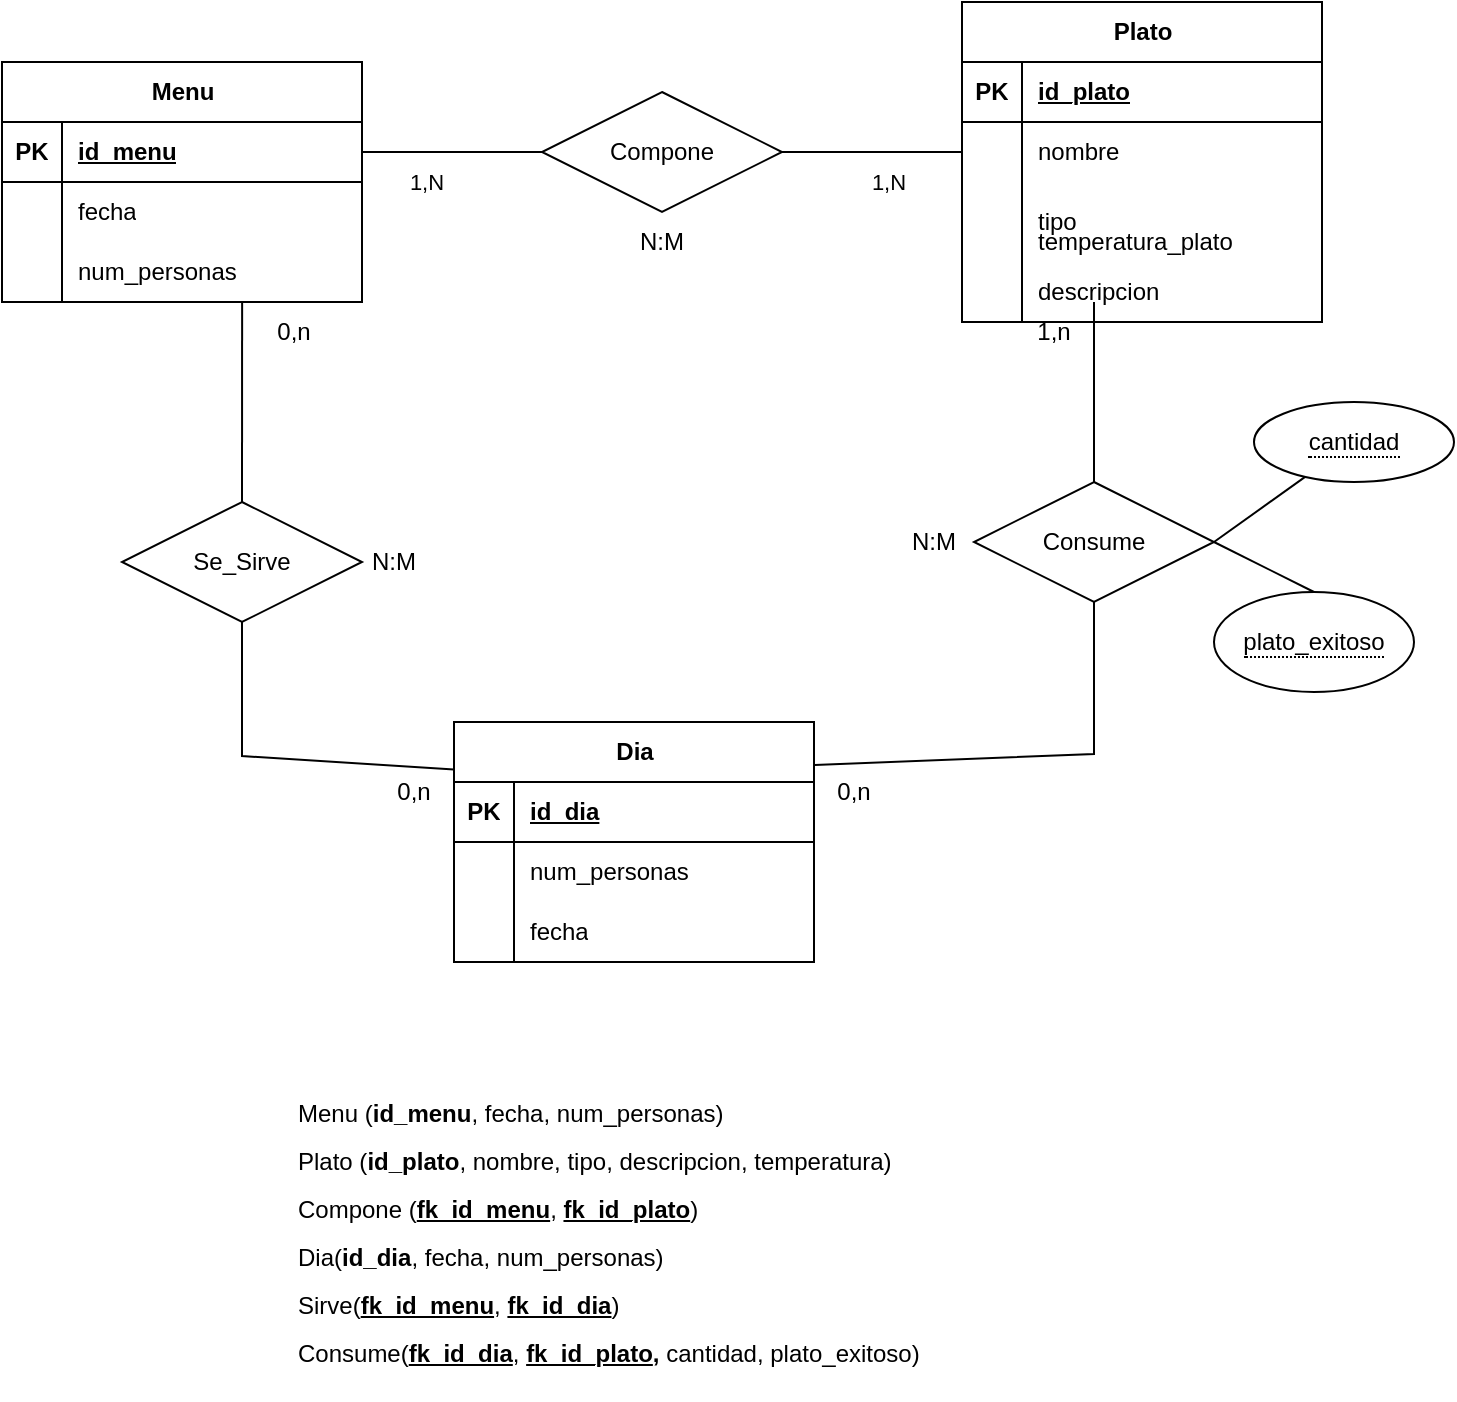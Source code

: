 <mxfile version="22.0.6" type="github">
  <diagram name="Página-1" id="oSshZ5akowNSFTycrYSH">
    <mxGraphModel dx="1486" dy="716" grid="1" gridSize="10" guides="1" tooltips="1" connect="1" arrows="1" fold="1" page="1" pageScale="1" pageWidth="827" pageHeight="1169" math="0" shadow="0">
      <root>
        <mxCell id="0" />
        <mxCell id="1" parent="0" />
        <mxCell id="Z6DmoLf8ZXxGUTIYPe1--1" value="Menu" style="shape=table;startSize=30;container=1;collapsible=1;childLayout=tableLayout;fixedRows=1;rowLines=0;fontStyle=1;align=center;resizeLast=1;html=1;" parent="1" vertex="1">
          <mxGeometry x="84" y="190" width="180" height="120" as="geometry" />
        </mxCell>
        <mxCell id="Z6DmoLf8ZXxGUTIYPe1--2" value="" style="shape=tableRow;horizontal=0;startSize=0;swimlaneHead=0;swimlaneBody=0;fillColor=none;collapsible=0;dropTarget=0;points=[[0,0.5],[1,0.5]];portConstraint=eastwest;top=0;left=0;right=0;bottom=1;" parent="Z6DmoLf8ZXxGUTIYPe1--1" vertex="1">
          <mxGeometry y="30" width="180" height="30" as="geometry" />
        </mxCell>
        <mxCell id="Z6DmoLf8ZXxGUTIYPe1--3" value="PK" style="shape=partialRectangle;connectable=0;fillColor=none;top=0;left=0;bottom=0;right=0;fontStyle=1;overflow=hidden;whiteSpace=wrap;html=1;" parent="Z6DmoLf8ZXxGUTIYPe1--2" vertex="1">
          <mxGeometry width="30" height="30" as="geometry">
            <mxRectangle width="30" height="30" as="alternateBounds" />
          </mxGeometry>
        </mxCell>
        <mxCell id="Z6DmoLf8ZXxGUTIYPe1--4" value="id_menu" style="shape=partialRectangle;connectable=0;fillColor=none;top=0;left=0;bottom=0;right=0;align=left;spacingLeft=6;fontStyle=5;overflow=hidden;whiteSpace=wrap;html=1;" parent="Z6DmoLf8ZXxGUTIYPe1--2" vertex="1">
          <mxGeometry x="30" width="150" height="30" as="geometry">
            <mxRectangle width="150" height="30" as="alternateBounds" />
          </mxGeometry>
        </mxCell>
        <mxCell id="Z6DmoLf8ZXxGUTIYPe1--5" value="" style="shape=tableRow;horizontal=0;startSize=0;swimlaneHead=0;swimlaneBody=0;fillColor=none;collapsible=0;dropTarget=0;points=[[0,0.5],[1,0.5]];portConstraint=eastwest;top=0;left=0;right=0;bottom=0;" parent="Z6DmoLf8ZXxGUTIYPe1--1" vertex="1">
          <mxGeometry y="60" width="180" height="30" as="geometry" />
        </mxCell>
        <mxCell id="Z6DmoLf8ZXxGUTIYPe1--6" value="" style="shape=partialRectangle;connectable=0;fillColor=none;top=0;left=0;bottom=0;right=0;editable=1;overflow=hidden;whiteSpace=wrap;html=1;" parent="Z6DmoLf8ZXxGUTIYPe1--5" vertex="1">
          <mxGeometry width="30" height="30" as="geometry">
            <mxRectangle width="30" height="30" as="alternateBounds" />
          </mxGeometry>
        </mxCell>
        <mxCell id="Z6DmoLf8ZXxGUTIYPe1--7" value="fecha" style="shape=partialRectangle;connectable=0;fillColor=none;top=0;left=0;bottom=0;right=0;align=left;spacingLeft=6;overflow=hidden;whiteSpace=wrap;html=1;" parent="Z6DmoLf8ZXxGUTIYPe1--5" vertex="1">
          <mxGeometry x="30" width="150" height="30" as="geometry">
            <mxRectangle width="150" height="30" as="alternateBounds" />
          </mxGeometry>
        </mxCell>
        <mxCell id="Z6DmoLf8ZXxGUTIYPe1--8" value="" style="shape=tableRow;horizontal=0;startSize=0;swimlaneHead=0;swimlaneBody=0;fillColor=none;collapsible=0;dropTarget=0;points=[[0,0.5],[1,0.5]];portConstraint=eastwest;top=0;left=0;right=0;bottom=0;" parent="Z6DmoLf8ZXxGUTIYPe1--1" vertex="1">
          <mxGeometry y="90" width="180" height="30" as="geometry" />
        </mxCell>
        <mxCell id="Z6DmoLf8ZXxGUTIYPe1--9" value="" style="shape=partialRectangle;connectable=0;fillColor=none;top=0;left=0;bottom=0;right=0;editable=1;overflow=hidden;whiteSpace=wrap;html=1;" parent="Z6DmoLf8ZXxGUTIYPe1--8" vertex="1">
          <mxGeometry width="30" height="30" as="geometry">
            <mxRectangle width="30" height="30" as="alternateBounds" />
          </mxGeometry>
        </mxCell>
        <mxCell id="Z6DmoLf8ZXxGUTIYPe1--10" value="num_personas" style="shape=partialRectangle;connectable=0;fillColor=none;top=0;left=0;bottom=0;right=0;align=left;spacingLeft=6;overflow=hidden;whiteSpace=wrap;html=1;" parent="Z6DmoLf8ZXxGUTIYPe1--8" vertex="1">
          <mxGeometry x="30" width="150" height="30" as="geometry">
            <mxRectangle width="150" height="30" as="alternateBounds" />
          </mxGeometry>
        </mxCell>
        <mxCell id="Z6DmoLf8ZXxGUTIYPe1--14" value="Plato" style="shape=table;startSize=30;container=1;collapsible=1;childLayout=tableLayout;fixedRows=1;rowLines=0;fontStyle=1;align=center;resizeLast=1;html=1;" parent="1" vertex="1">
          <mxGeometry x="564" y="160" width="180" height="160" as="geometry" />
        </mxCell>
        <mxCell id="Z6DmoLf8ZXxGUTIYPe1--15" value="" style="shape=tableRow;horizontal=0;startSize=0;swimlaneHead=0;swimlaneBody=0;fillColor=none;collapsible=0;dropTarget=0;points=[[0,0.5],[1,0.5]];portConstraint=eastwest;top=0;left=0;right=0;bottom=1;" parent="Z6DmoLf8ZXxGUTIYPe1--14" vertex="1">
          <mxGeometry y="30" width="180" height="30" as="geometry" />
        </mxCell>
        <mxCell id="Z6DmoLf8ZXxGUTIYPe1--16" value="PK" style="shape=partialRectangle;connectable=0;fillColor=none;top=0;left=0;bottom=0;right=0;fontStyle=1;overflow=hidden;whiteSpace=wrap;html=1;" parent="Z6DmoLf8ZXxGUTIYPe1--15" vertex="1">
          <mxGeometry width="30" height="30" as="geometry">
            <mxRectangle width="30" height="30" as="alternateBounds" />
          </mxGeometry>
        </mxCell>
        <mxCell id="Z6DmoLf8ZXxGUTIYPe1--17" value="id_plato" style="shape=partialRectangle;connectable=0;fillColor=none;top=0;left=0;bottom=0;right=0;align=left;spacingLeft=6;fontStyle=5;overflow=hidden;whiteSpace=wrap;html=1;" parent="Z6DmoLf8ZXxGUTIYPe1--15" vertex="1">
          <mxGeometry x="30" width="150" height="30" as="geometry">
            <mxRectangle width="150" height="30" as="alternateBounds" />
          </mxGeometry>
        </mxCell>
        <mxCell id="Z6DmoLf8ZXxGUTIYPe1--18" value="" style="shape=tableRow;horizontal=0;startSize=0;swimlaneHead=0;swimlaneBody=0;fillColor=none;collapsible=0;dropTarget=0;points=[[0,0.5],[1,0.5]];portConstraint=eastwest;top=0;left=0;right=0;bottom=0;" parent="Z6DmoLf8ZXxGUTIYPe1--14" vertex="1">
          <mxGeometry y="60" width="180" height="30" as="geometry" />
        </mxCell>
        <mxCell id="Z6DmoLf8ZXxGUTIYPe1--19" value="" style="shape=partialRectangle;connectable=0;fillColor=none;top=0;left=0;bottom=0;right=0;editable=1;overflow=hidden;whiteSpace=wrap;html=1;" parent="Z6DmoLf8ZXxGUTIYPe1--18" vertex="1">
          <mxGeometry width="30" height="30" as="geometry">
            <mxRectangle width="30" height="30" as="alternateBounds" />
          </mxGeometry>
        </mxCell>
        <mxCell id="Z6DmoLf8ZXxGUTIYPe1--20" value="nombre" style="shape=partialRectangle;connectable=0;fillColor=none;top=0;left=0;bottom=0;right=0;align=left;spacingLeft=6;overflow=hidden;whiteSpace=wrap;html=1;" parent="Z6DmoLf8ZXxGUTIYPe1--18" vertex="1">
          <mxGeometry x="30" width="150" height="30" as="geometry">
            <mxRectangle width="150" height="30" as="alternateBounds" />
          </mxGeometry>
        </mxCell>
        <mxCell id="Z6DmoLf8ZXxGUTIYPe1--21" value="" style="shape=tableRow;horizontal=0;startSize=0;swimlaneHead=0;swimlaneBody=0;fillColor=none;collapsible=0;dropTarget=0;points=[[0,0.5],[1,0.5]];portConstraint=eastwest;top=0;left=0;right=0;bottom=0;" parent="Z6DmoLf8ZXxGUTIYPe1--14" vertex="1">
          <mxGeometry y="90" width="180" height="40" as="geometry" />
        </mxCell>
        <mxCell id="Z6DmoLf8ZXxGUTIYPe1--22" value="" style="shape=partialRectangle;connectable=0;fillColor=none;top=0;left=0;bottom=0;right=0;editable=1;overflow=hidden;whiteSpace=wrap;html=1;" parent="Z6DmoLf8ZXxGUTIYPe1--21" vertex="1">
          <mxGeometry width="30" height="40" as="geometry">
            <mxRectangle width="30" height="40" as="alternateBounds" />
          </mxGeometry>
        </mxCell>
        <mxCell id="Z6DmoLf8ZXxGUTIYPe1--23" value="tipo" style="shape=partialRectangle;connectable=0;fillColor=none;top=0;left=0;bottom=0;right=0;align=left;spacingLeft=6;overflow=hidden;whiteSpace=wrap;html=1;" parent="Z6DmoLf8ZXxGUTIYPe1--21" vertex="1">
          <mxGeometry x="30" width="150" height="40" as="geometry">
            <mxRectangle width="150" height="40" as="alternateBounds" />
          </mxGeometry>
        </mxCell>
        <mxCell id="Z6DmoLf8ZXxGUTIYPe1--24" value="" style="shape=tableRow;horizontal=0;startSize=0;swimlaneHead=0;swimlaneBody=0;fillColor=none;collapsible=0;dropTarget=0;points=[[0,0.5],[1,0.5]];portConstraint=eastwest;top=0;left=0;right=0;bottom=0;" parent="Z6DmoLf8ZXxGUTIYPe1--14" vertex="1">
          <mxGeometry y="130" width="180" height="30" as="geometry" />
        </mxCell>
        <mxCell id="Z6DmoLf8ZXxGUTIYPe1--25" value="" style="shape=partialRectangle;connectable=0;fillColor=none;top=0;left=0;bottom=0;right=0;editable=1;overflow=hidden;whiteSpace=wrap;html=1;" parent="Z6DmoLf8ZXxGUTIYPe1--24" vertex="1">
          <mxGeometry width="30" height="30" as="geometry">
            <mxRectangle width="30" height="30" as="alternateBounds" />
          </mxGeometry>
        </mxCell>
        <mxCell id="Z6DmoLf8ZXxGUTIYPe1--26" value="descripcion" style="shape=partialRectangle;connectable=0;fillColor=none;top=0;left=0;bottom=0;right=0;align=left;spacingLeft=6;overflow=hidden;whiteSpace=wrap;html=1;" parent="Z6DmoLf8ZXxGUTIYPe1--24" vertex="1">
          <mxGeometry x="30" width="150" height="30" as="geometry">
            <mxRectangle width="150" height="30" as="alternateBounds" />
          </mxGeometry>
        </mxCell>
        <mxCell id="Z6DmoLf8ZXxGUTIYPe1--30" value="Compone" style="shape=rhombus;perimeter=rhombusPerimeter;whiteSpace=wrap;html=1;align=center;" parent="1" vertex="1">
          <mxGeometry x="354" y="205" width="120" height="60" as="geometry" />
        </mxCell>
        <mxCell id="Z6DmoLf8ZXxGUTIYPe1--35" value="" style="endArrow=none;html=1;rounded=0;exitX=1;exitY=0.5;exitDx=0;exitDy=0;entryX=0;entryY=0.5;entryDx=0;entryDy=0;" parent="1" source="Z6DmoLf8ZXxGUTIYPe1--30" target="Z6DmoLf8ZXxGUTIYPe1--18" edge="1">
          <mxGeometry relative="1" as="geometry">
            <mxPoint x="434" y="234.5" as="sourcePoint" />
            <mxPoint x="574" y="234.5" as="targetPoint" />
          </mxGeometry>
        </mxCell>
        <mxCell id="Z6DmoLf8ZXxGUTIYPe1--37" value="1,N" style="edgeLabel;html=1;align=center;verticalAlign=middle;resizable=0;points=[];" parent="Z6DmoLf8ZXxGUTIYPe1--35" vertex="1" connectable="0">
          <mxGeometry x="0.178" y="2" relative="1" as="geometry">
            <mxPoint y="17" as="offset" />
          </mxGeometry>
        </mxCell>
        <mxCell id="Z6DmoLf8ZXxGUTIYPe1--36" value="" style="endArrow=none;html=1;rounded=0;exitX=1;exitY=0.5;exitDx=0;exitDy=0;entryX=0;entryY=0.5;entryDx=0;entryDy=0;" parent="1" source="Z6DmoLf8ZXxGUTIYPe1--2" target="Z6DmoLf8ZXxGUTIYPe1--30" edge="1">
          <mxGeometry relative="1" as="geometry">
            <mxPoint x="254" y="234.5" as="sourcePoint" />
            <mxPoint x="304" y="235" as="targetPoint" />
            <Array as="points">
              <mxPoint x="310" y="235" />
            </Array>
          </mxGeometry>
        </mxCell>
        <mxCell id="Z6DmoLf8ZXxGUTIYPe1--40" value="1,N" style="edgeLabel;html=1;align=center;verticalAlign=middle;resizable=0;points=[];" parent="Z6DmoLf8ZXxGUTIYPe1--36" vertex="1" connectable="0">
          <mxGeometry x="-0.297" y="-2" relative="1" as="geometry">
            <mxPoint y="13" as="offset" />
          </mxGeometry>
        </mxCell>
        <mxCell id="Z6DmoLf8ZXxGUTIYPe1--38" value="" style="endArrow=none;html=1;rounded=0;exitX=1;exitY=0.5;exitDx=0;exitDy=0;" parent="1" source="7KdjN5qjOEXPSJGkGwaG-17" target="Z6DmoLf8ZXxGUTIYPe1--39" edge="1">
          <mxGeometry relative="1" as="geometry">
            <mxPoint x="454" y="255" as="sourcePoint" />
            <mxPoint x="414" y="310" as="targetPoint" />
          </mxGeometry>
        </mxCell>
        <mxCell id="Z6DmoLf8ZXxGUTIYPe1--39" value="&lt;span style=&quot;border-bottom: 1px dotted&quot;&gt;cantidad&lt;/span&gt;" style="ellipse;whiteSpace=wrap;html=1;align=center;" parent="1" vertex="1">
          <mxGeometry x="710" y="360" width="100" height="40" as="geometry" />
        </mxCell>
        <mxCell id="oMDPHmmvpc1I7Un1J_bT-1" value="&lt;p style=&quot;line-height: 200%;&quot;&gt;Menu (&lt;b&gt;id_menu&lt;/b&gt;, fecha, num_personas)&lt;br&gt;Plato (&lt;b&gt;id_plato&lt;/b&gt;, nombre, tipo, descripcion, temperatura)&lt;br&gt;Compone (&lt;b&gt;&lt;u&gt;fk_id_menu&lt;/u&gt;&lt;/b&gt;, &lt;b&gt;&lt;u&gt;fk_id_plato&lt;/u&gt;&lt;/b&gt;)&amp;nbsp;&lt;br&gt;Dia(&lt;b&gt;id_dia&lt;/b&gt;,&amp;nbsp;&lt;span style=&quot;border-color: var(--border-color);&quot;&gt;fecha&lt;/span&gt;,&amp;nbsp;num_personas)&amp;nbsp;&lt;br&gt;Sirve(&lt;b style=&quot;border-color: var(--border-color);&quot;&gt;&lt;u&gt;fk_id_menu&lt;/u&gt;&lt;/b&gt;,&amp;nbsp;&lt;b style=&quot;border-color: var(--border-color);&quot;&gt;&lt;u&gt;fk_id_dia&lt;/u&gt;&lt;/b&gt;)&amp;nbsp;&lt;br&gt;Consume(&lt;b style=&quot;border-color: var(--border-color);&quot;&gt;&lt;u&gt;fk_id_dia&lt;/u&gt;&lt;/b&gt;,&amp;nbsp;&lt;span style=&quot;border-color: var(--border-color);&quot;&gt;&lt;u style=&quot;&quot;&gt;&lt;b&gt;fk_id_plato&lt;/b&gt;&lt;/u&gt;&lt;b&gt;,&lt;/b&gt;&lt;/span&gt;&lt;span style=&quot;border-color: var(--border-color);&quot;&gt;&amp;nbsp;cantidad, plato_exitoso&lt;/span&gt;)&amp;nbsp;&lt;/p&gt;" style="text;html=1;strokeColor=none;fillColor=none;align=left;verticalAlign=middle;whiteSpace=wrap;rounded=0;" parent="1" vertex="1">
          <mxGeometry x="230" y="700" width="350" height="150" as="geometry" />
        </mxCell>
        <mxCell id="7KdjN5qjOEXPSJGkGwaG-1" value="Dia" style="shape=table;startSize=30;container=1;collapsible=1;childLayout=tableLayout;fixedRows=1;rowLines=0;fontStyle=1;align=center;resizeLast=1;html=1;" parent="1" vertex="1">
          <mxGeometry x="310" y="520" width="180" height="120" as="geometry" />
        </mxCell>
        <mxCell id="7KdjN5qjOEXPSJGkGwaG-2" value="" style="shape=tableRow;horizontal=0;startSize=0;swimlaneHead=0;swimlaneBody=0;fillColor=none;collapsible=0;dropTarget=0;points=[[0,0.5],[1,0.5]];portConstraint=eastwest;top=0;left=0;right=0;bottom=1;" parent="7KdjN5qjOEXPSJGkGwaG-1" vertex="1">
          <mxGeometry y="30" width="180" height="30" as="geometry" />
        </mxCell>
        <mxCell id="7KdjN5qjOEXPSJGkGwaG-3" value="PK" style="shape=partialRectangle;connectable=0;fillColor=none;top=0;left=0;bottom=0;right=0;fontStyle=1;overflow=hidden;whiteSpace=wrap;html=1;" parent="7KdjN5qjOEXPSJGkGwaG-2" vertex="1">
          <mxGeometry width="30" height="30" as="geometry">
            <mxRectangle width="30" height="30" as="alternateBounds" />
          </mxGeometry>
        </mxCell>
        <mxCell id="7KdjN5qjOEXPSJGkGwaG-4" value="id_dia" style="shape=partialRectangle;connectable=0;fillColor=none;top=0;left=0;bottom=0;right=0;align=left;spacingLeft=6;fontStyle=5;overflow=hidden;whiteSpace=wrap;html=1;" parent="7KdjN5qjOEXPSJGkGwaG-2" vertex="1">
          <mxGeometry x="30" width="150" height="30" as="geometry">
            <mxRectangle width="150" height="30" as="alternateBounds" />
          </mxGeometry>
        </mxCell>
        <mxCell id="7KdjN5qjOEXPSJGkGwaG-8" value="" style="shape=tableRow;horizontal=0;startSize=0;swimlaneHead=0;swimlaneBody=0;fillColor=none;collapsible=0;dropTarget=0;points=[[0,0.5],[1,0.5]];portConstraint=eastwest;top=0;left=0;right=0;bottom=0;" parent="7KdjN5qjOEXPSJGkGwaG-1" vertex="1">
          <mxGeometry y="60" width="180" height="30" as="geometry" />
        </mxCell>
        <mxCell id="7KdjN5qjOEXPSJGkGwaG-9" value="" style="shape=partialRectangle;connectable=0;fillColor=none;top=0;left=0;bottom=0;right=0;editable=1;overflow=hidden;whiteSpace=wrap;html=1;" parent="7KdjN5qjOEXPSJGkGwaG-8" vertex="1">
          <mxGeometry width="30" height="30" as="geometry">
            <mxRectangle width="30" height="30" as="alternateBounds" />
          </mxGeometry>
        </mxCell>
        <mxCell id="7KdjN5qjOEXPSJGkGwaG-10" value="num_personas" style="shape=partialRectangle;connectable=0;fillColor=none;top=0;left=0;bottom=0;right=0;align=left;spacingLeft=6;overflow=hidden;whiteSpace=wrap;html=1;" parent="7KdjN5qjOEXPSJGkGwaG-8" vertex="1">
          <mxGeometry x="30" width="150" height="30" as="geometry">
            <mxRectangle width="150" height="30" as="alternateBounds" />
          </mxGeometry>
        </mxCell>
        <mxCell id="zF154WCYFv2vzhwWBIpc-11" value="" style="shape=tableRow;horizontal=0;startSize=0;swimlaneHead=0;swimlaneBody=0;fillColor=none;collapsible=0;dropTarget=0;points=[[0,0.5],[1,0.5]];portConstraint=eastwest;top=0;left=0;right=0;bottom=0;" vertex="1" parent="7KdjN5qjOEXPSJGkGwaG-1">
          <mxGeometry y="90" width="180" height="30" as="geometry" />
        </mxCell>
        <mxCell id="zF154WCYFv2vzhwWBIpc-12" value="" style="shape=partialRectangle;connectable=0;fillColor=none;top=0;left=0;bottom=0;right=0;editable=1;overflow=hidden;whiteSpace=wrap;html=1;" vertex="1" parent="zF154WCYFv2vzhwWBIpc-11">
          <mxGeometry width="30" height="30" as="geometry">
            <mxRectangle width="30" height="30" as="alternateBounds" />
          </mxGeometry>
        </mxCell>
        <mxCell id="zF154WCYFv2vzhwWBIpc-13" value="fecha" style="shape=partialRectangle;connectable=0;fillColor=none;top=0;left=0;bottom=0;right=0;align=left;spacingLeft=6;overflow=hidden;whiteSpace=wrap;html=1;" vertex="1" parent="zF154WCYFv2vzhwWBIpc-11">
          <mxGeometry x="30" width="150" height="30" as="geometry">
            <mxRectangle width="150" height="30" as="alternateBounds" />
          </mxGeometry>
        </mxCell>
        <mxCell id="7KdjN5qjOEXPSJGkGwaG-14" value="&lt;span style=&quot;border-bottom: 1px dotted&quot;&gt;plato_exitoso&lt;/span&gt;" style="ellipse;whiteSpace=wrap;html=1;align=center;" parent="1" vertex="1">
          <mxGeometry x="690" y="455" width="100" height="50" as="geometry" />
        </mxCell>
        <mxCell id="7KdjN5qjOEXPSJGkGwaG-15" value="" style="endArrow=none;html=1;rounded=0;exitX=1;exitY=0.5;exitDx=0;exitDy=0;entryX=0.5;entryY=0;entryDx=0;entryDy=0;" parent="1" source="7KdjN5qjOEXPSJGkGwaG-17" target="7KdjN5qjOEXPSJGkGwaG-14" edge="1">
          <mxGeometry relative="1" as="geometry">
            <mxPoint x="424" y="275" as="sourcePoint" />
            <mxPoint x="467" y="336" as="targetPoint" />
          </mxGeometry>
        </mxCell>
        <mxCell id="7KdjN5qjOEXPSJGkGwaG-16" value="Se_Sirve" style="shape=rhombus;perimeter=rhombusPerimeter;whiteSpace=wrap;html=1;align=center;" parent="1" vertex="1">
          <mxGeometry x="144" y="410" width="120" height="60" as="geometry" />
        </mxCell>
        <mxCell id="7KdjN5qjOEXPSJGkGwaG-17" value="Consume" style="shape=rhombus;perimeter=rhombusPerimeter;whiteSpace=wrap;html=1;align=center;" parent="1" vertex="1">
          <mxGeometry x="570" y="400" width="120" height="60" as="geometry" />
        </mxCell>
        <mxCell id="7KdjN5qjOEXPSJGkGwaG-19" value="" style="endArrow=none;html=1;rounded=0;exitX=0.667;exitY=0.996;exitDx=0;exitDy=0;exitPerimeter=0;entryX=0.5;entryY=0;entryDx=0;entryDy=0;" parent="1" target="7KdjN5qjOEXPSJGkGwaG-16" edge="1">
          <mxGeometry relative="1" as="geometry">
            <mxPoint x="204.06" y="309.88" as="sourcePoint" />
            <mxPoint x="490" y="390" as="targetPoint" />
          </mxGeometry>
        </mxCell>
        <mxCell id="7KdjN5qjOEXPSJGkGwaG-20" value="" style="endArrow=none;html=1;rounded=0;exitX=0.5;exitY=1;exitDx=0;exitDy=0;entryX=0;entryY=0.198;entryDx=0;entryDy=0;entryPerimeter=0;" parent="1" source="7KdjN5qjOEXPSJGkGwaG-16" target="7KdjN5qjOEXPSJGkGwaG-1" edge="1">
          <mxGeometry relative="1" as="geometry">
            <mxPoint x="180" y="475" as="sourcePoint" />
            <mxPoint x="180" y="575" as="targetPoint" />
            <Array as="points">
              <mxPoint x="204" y="537" />
            </Array>
          </mxGeometry>
        </mxCell>
        <mxCell id="7KdjN5qjOEXPSJGkGwaG-21" value="" style="endArrow=none;html=1;rounded=0;exitX=1.002;exitY=0.179;exitDx=0;exitDy=0;exitPerimeter=0;entryX=0.5;entryY=1;entryDx=0;entryDy=0;" parent="1" source="7KdjN5qjOEXPSJGkGwaG-1" target="7KdjN5qjOEXPSJGkGwaG-17" edge="1">
          <mxGeometry relative="1" as="geometry">
            <mxPoint x="440" y="470" as="sourcePoint" />
            <mxPoint x="600" y="470" as="targetPoint" />
            <Array as="points">
              <mxPoint x="630" y="536" />
            </Array>
          </mxGeometry>
        </mxCell>
        <mxCell id="7KdjN5qjOEXPSJGkGwaG-22" value="" style="endArrow=none;html=1;rounded=0;entryX=0.5;entryY=0;entryDx=0;entryDy=0;" parent="1" target="7KdjN5qjOEXPSJGkGwaG-17" edge="1">
          <mxGeometry relative="1" as="geometry">
            <mxPoint x="630" y="310" as="sourcePoint" />
            <mxPoint x="600" y="470" as="targetPoint" />
          </mxGeometry>
        </mxCell>
        <mxCell id="7KdjN5qjOEXPSJGkGwaG-25" value="0,n" style="text;html=1;strokeColor=none;fillColor=none;align=center;verticalAlign=middle;whiteSpace=wrap;rounded=0;" parent="1" vertex="1">
          <mxGeometry x="200" y="310" width="60" height="30" as="geometry" />
        </mxCell>
        <mxCell id="7KdjN5qjOEXPSJGkGwaG-26" value="N:M" style="text;html=1;strokeColor=none;fillColor=none;align=center;verticalAlign=middle;whiteSpace=wrap;rounded=0;" parent="1" vertex="1">
          <mxGeometry x="520" y="415" width="60" height="30" as="geometry" />
        </mxCell>
        <mxCell id="7KdjN5qjOEXPSJGkGwaG-27" value="N:M" style="text;html=1;strokeColor=none;fillColor=none;align=center;verticalAlign=middle;whiteSpace=wrap;rounded=0;" parent="1" vertex="1">
          <mxGeometry x="250" y="425" width="60" height="30" as="geometry" />
        </mxCell>
        <mxCell id="7KdjN5qjOEXPSJGkGwaG-28" value="N:M" style="text;html=1;strokeColor=none;fillColor=none;align=center;verticalAlign=middle;whiteSpace=wrap;rounded=0;" parent="1" vertex="1">
          <mxGeometry x="384" y="265" width="60" height="30" as="geometry" />
        </mxCell>
        <mxCell id="7KdjN5qjOEXPSJGkGwaG-29" value="1,n" style="text;html=1;strokeColor=none;fillColor=none;align=center;verticalAlign=middle;whiteSpace=wrap;rounded=0;" parent="1" vertex="1">
          <mxGeometry x="580" y="310" width="60" height="30" as="geometry" />
        </mxCell>
        <mxCell id="7KdjN5qjOEXPSJGkGwaG-30" value="0,n" style="text;html=1;strokeColor=none;fillColor=none;align=center;verticalAlign=middle;whiteSpace=wrap;rounded=0;" parent="1" vertex="1">
          <mxGeometry x="480" y="540" width="60" height="30" as="geometry" />
        </mxCell>
        <mxCell id="7KdjN5qjOEXPSJGkGwaG-31" value="0,n" style="text;html=1;strokeColor=none;fillColor=none;align=center;verticalAlign=middle;whiteSpace=wrap;rounded=0;" parent="1" vertex="1">
          <mxGeometry x="260" y="540" width="60" height="30" as="geometry" />
        </mxCell>
        <mxCell id="7KdjN5qjOEXPSJGkGwaG-32" value="temperatura_plato" style="shape=partialRectangle;connectable=0;fillColor=none;top=0;left=0;bottom=0;right=0;align=left;spacingLeft=6;overflow=hidden;whiteSpace=wrap;html=1;" parent="1" vertex="1">
          <mxGeometry x="593.5" y="265" width="121" height="30" as="geometry">
            <mxRectangle width="150" height="30" as="alternateBounds" />
          </mxGeometry>
        </mxCell>
      </root>
    </mxGraphModel>
  </diagram>
</mxfile>
